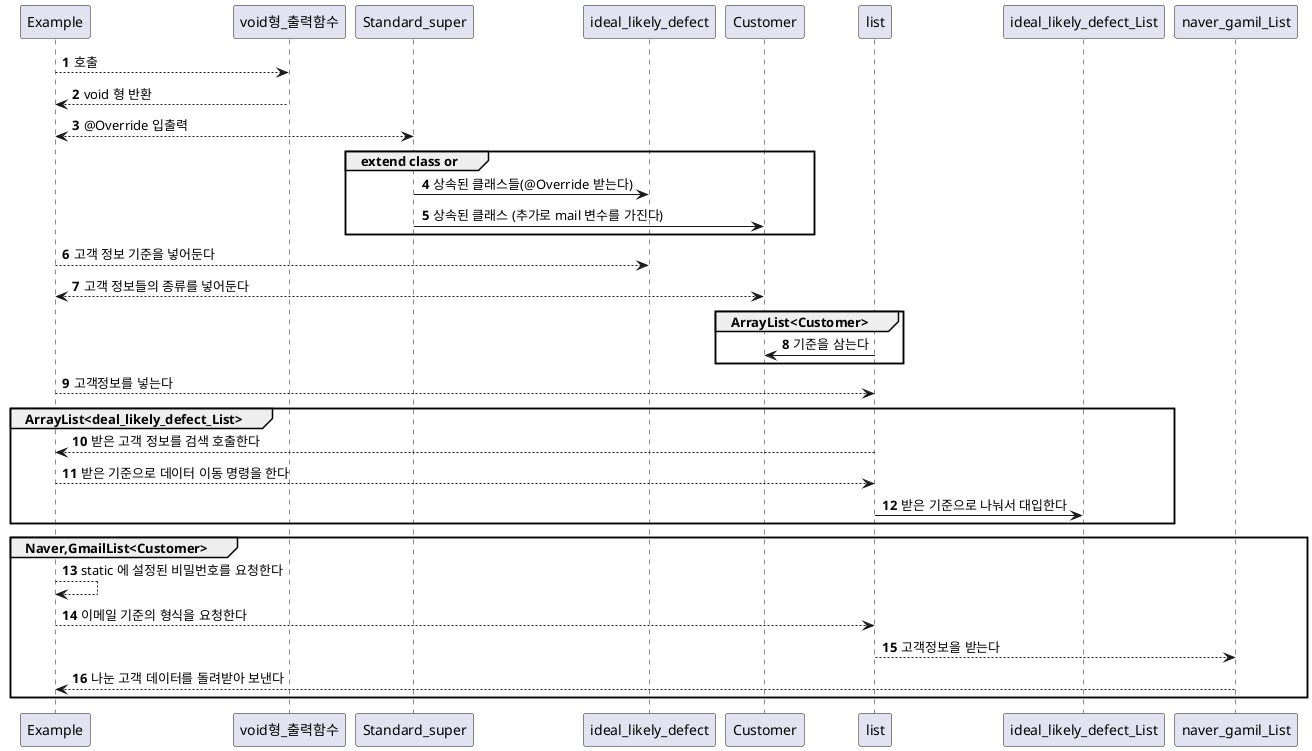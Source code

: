 @startuml
'https://plantuml.com/sequence-diagram

autonumber

Example  -->void형_출력함수 :호출
void형_출력함수 -->Example:void 형 반환
Example <--> Standard_super:@Override 입출력
group extend class or
  Standard_super ->ideal_likely_defect : 상속된 클래스들(@Override 받는다)
  Standard_super -> Customer:상속된 클래스 (추가로 mail 변수를 가진다)
end

Example -->ideal_likely_defect :고객 정보 기준을 넣어둔다
Example<-->Customer:고객 정보들의 종류를 넣어둔다
group ArrayList<Customer>
 list->Customer:기준을 삼는다
end
Example-->list:   고객정보를 넣는다
group ArrayList<deal_likely_defect_List>
list-->Example :받은 고객 정보를 검색 호출한다
Example-->list:받은 기준으로 데이터 이동 명령을 한다
list->ideal_likely_defect_List:받은 기준으로 나눠서 대입한다
end
group Naver,GmailList<Customer>
    Example-->Example:static 에 설정된 비밀번호를 요청한다
  Example-->list:이메일 기준의 형식을 요청한다
  naver_gamil_List <--list:고객정보을 받는다
  naver_gamil_List-->Example:나눈 고객 데이터를 돌려받아 보낸다
 end
@enduml